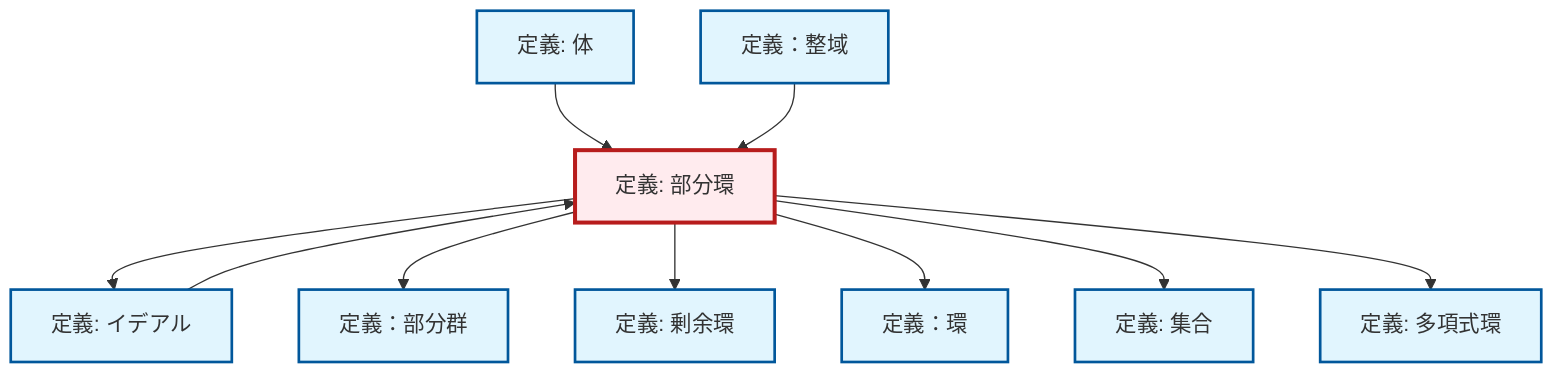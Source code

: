 graph TD
    classDef definition fill:#e1f5fe,stroke:#01579b,stroke-width:2px
    classDef theorem fill:#f3e5f5,stroke:#4a148c,stroke-width:2px
    classDef axiom fill:#fff3e0,stroke:#e65100,stroke-width:2px
    classDef example fill:#e8f5e9,stroke:#1b5e20,stroke-width:2px
    classDef current fill:#ffebee,stroke:#b71c1c,stroke-width:3px
    def-subring["定義: 部分環"]:::definition
    def-polynomial-ring["定義: 多項式環"]:::definition
    def-quotient-ring["定義: 剰余環"]:::definition
    def-ring["定義：環"]:::definition
    def-ideal["定義: イデアル"]:::definition
    def-field["定義: 体"]:::definition
    def-integral-domain["定義：整域"]:::definition
    def-subgroup["定義：部分群"]:::definition
    def-set["定義: 集合"]:::definition
    def-subring --> def-ideal
    def-subring --> def-subgroup
    def-field --> def-subring
    def-subring --> def-quotient-ring
    def-subring --> def-ring
    def-ideal --> def-subring
    def-subring --> def-set
    def-integral-domain --> def-subring
    def-subring --> def-polynomial-ring
    class def-subring current